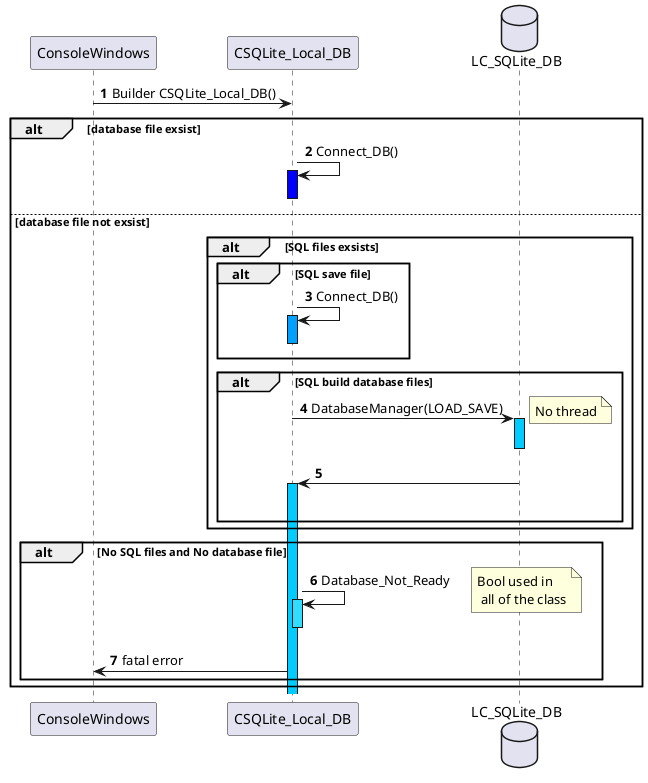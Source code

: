 @startuml


autonumber
ConsoleWindows -> CSQLite_Local_DB : Builder CSQLite_Local_DB()

alt database file exsist

       database LC_SQLite_DB
       CSQLite_Local_DB -> CSQLite_Local_DB : Connect_DB()
       activate CSQLite_Local_DB #0000FF
       deactivate CSQLite_Local_DB

    else database file not exsist

       alt SQL files exsists

           alt SQL save file

               CSQLite_Local_DB -> CSQLite_Local_DB : Connect_DB()
               activate CSQLite_Local_DB #00A0FF
               deactivate CSQLite_Local_DB

           end

        alt SQL build database files

            CSQLite_Local_DB -> LC_SQLite_DB : DatabaseManager(LOAD_SAVE)
            activate LC_SQLite_DB #00CCFF
            deactivate LC_SQLite_DB
            note right: No thread
            LC_SQLite_DB -> CSQLite_Local_DB
            activate CSQLite_Local_DB #00CCFF
            deactivate LC_SQLite_DB
        end
    end

    alt  No SQL files and No database file

        CSQLite_Local_DB -> CSQLite_Local_DB : Database_Not_Ready
        activate CSQLite_Local_DB #30DDFF
        deactivate CSQLite_Local_DB
        note right : Bool used in\n all of the class
        CSQLite_Local_DB -> ConsoleWindows : fatal error
    end
end

@enduml
